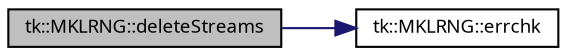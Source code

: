 digraph "tk::MKLRNG::deleteStreams"
{
 // INTERACTIVE_SVG=YES
  bgcolor="transparent";
  edge [fontname="sans-serif",fontsize="9",labelfontname="sans-serif",labelfontsize="9"];
  node [fontname="sans-serif",fontsize="9",shape=record];
  rankdir="LR";
  Node1 [label="tk::MKLRNG::deleteStreams",height=0.2,width=0.4,color="black", fillcolor="grey75", style="filled", fontcolor="black"];
  Node1 -> Node2 [color="midnightblue",fontsize="9",style="solid",fontname="sans-serif"];
  Node2 [label="tk::MKLRNG::errchk",height=0.2,width=0.4,color="black",URL="$classtk_1_1_m_k_l_r_n_g.html#ab42d35668896a75fe69225406b972369"];
}
